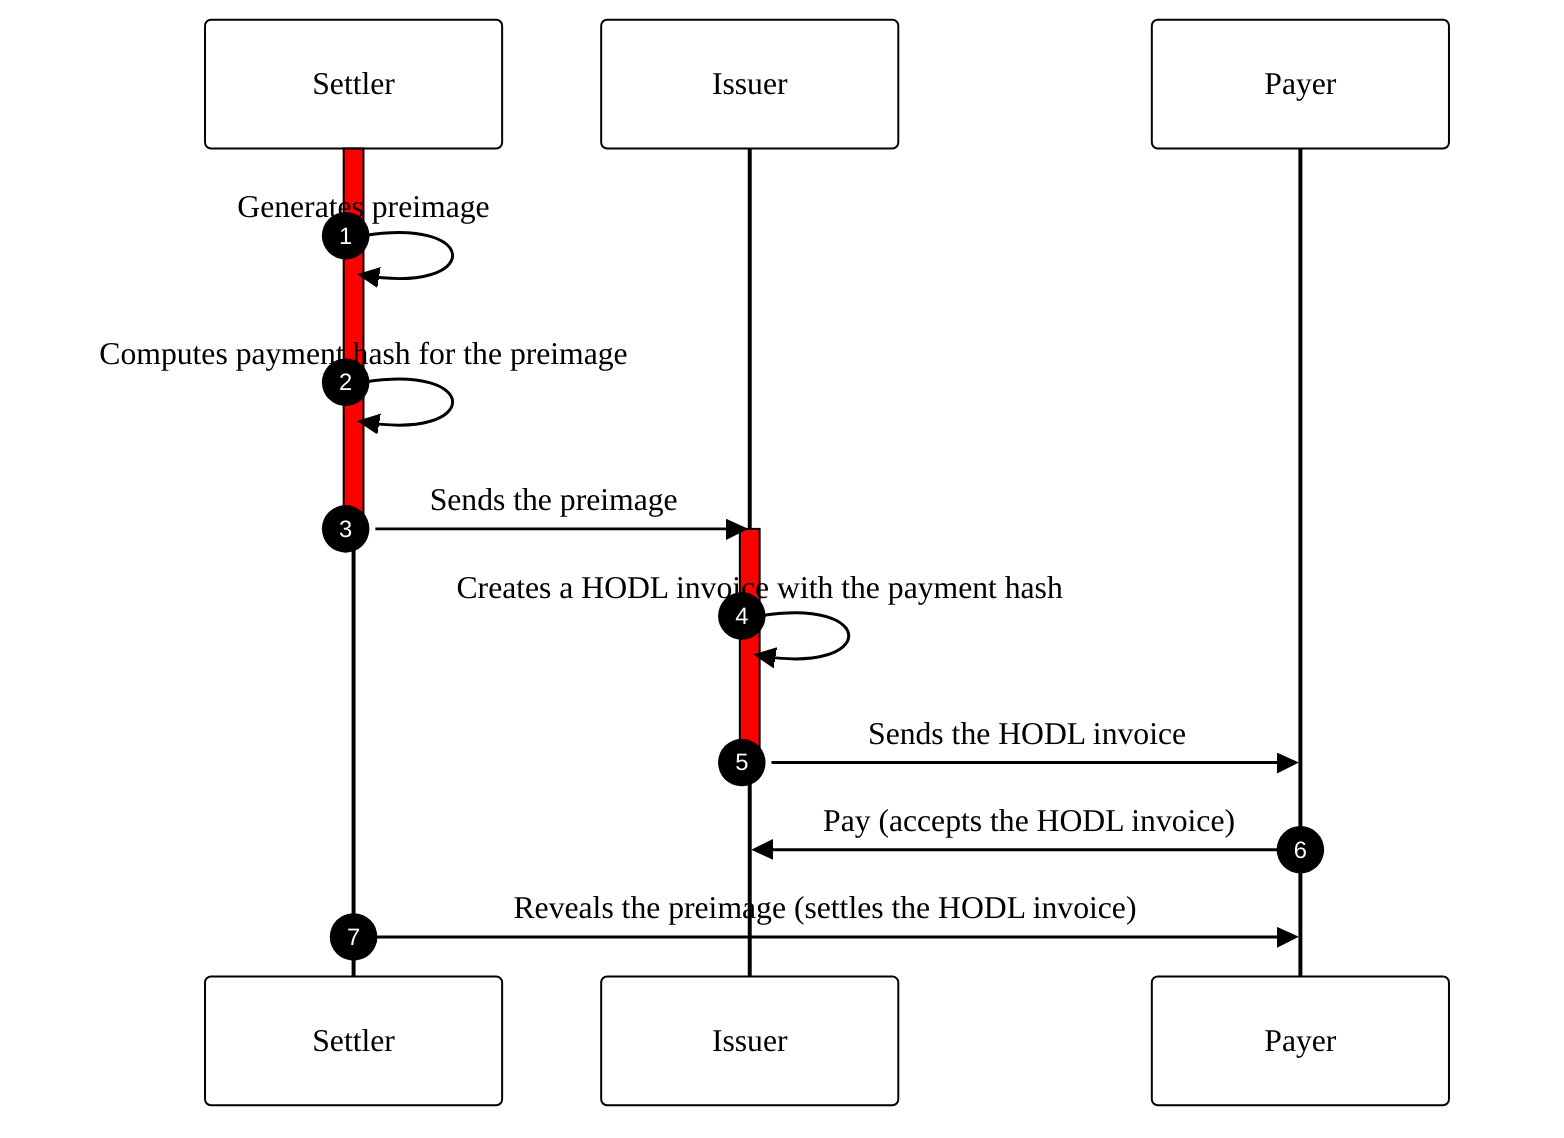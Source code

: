%%{
  init: {
    'theme': 'base',
    'themeVariables': {
      'activationBorderColor':'#000',
      'activationBkgColor':'#F00',
      'primaryColor': '#FFF',
      'primaryTextColor': '#000',
      'primaryBorderColor': '#000',
      'lineColor': '#000',
      'secondaryColor': '#FFF',
      'labelBoxBorderColor':'#F00',
      'tertiaryColor': '#000',
      'fontFamily':'Times New Roman'
    }
  }
}%%
sequenceDiagram
    autonumber
    activate Settler
    Settler->>Settler: Generates preimage
    Settler->>Settler: Computes payment hash for the preimage  
    Settler->>Issuer: Sends the preimage
    deactivate Settler
    activate Issuer
    Issuer->>Issuer: Creates a HODL invoice with the payment hash
    Issuer->>Payer: Sends the HODL invoice
    deactivate Issuer
    Payer->>Issuer: Pay (accepts the HODL invoice)
    Settler->>Payer: Reveals the preimage (settles the HODL invoice)